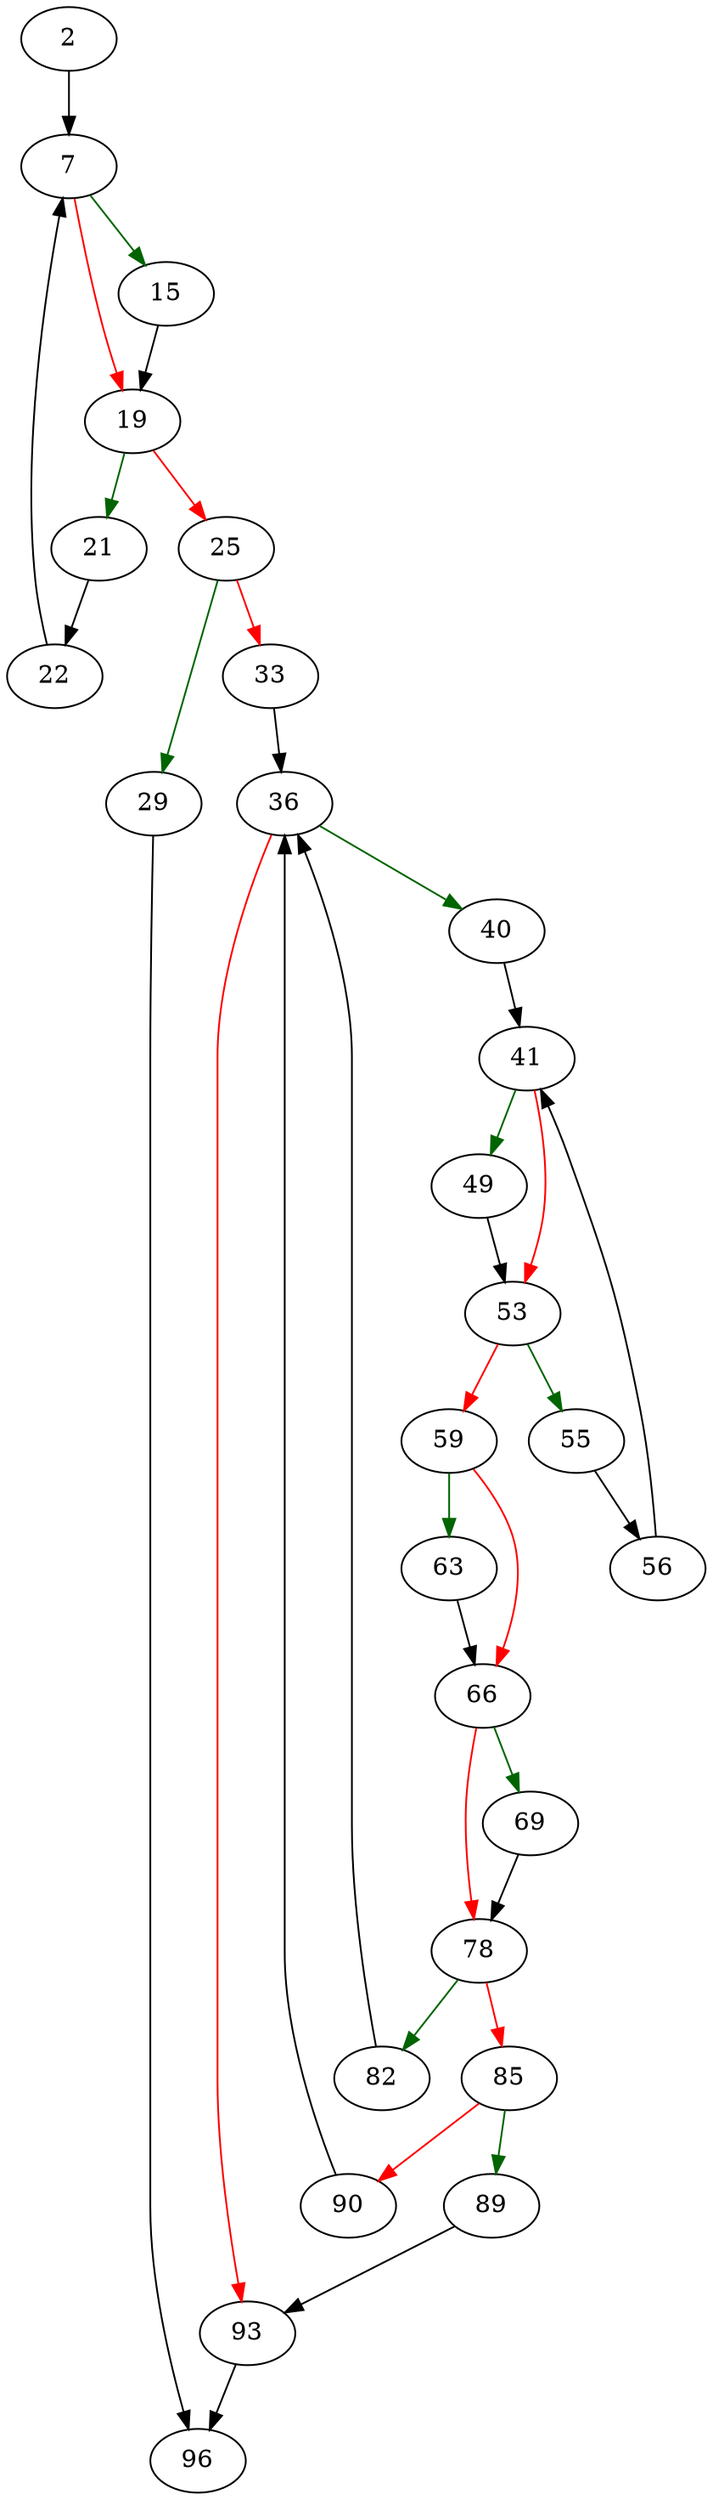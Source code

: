 strict digraph "output_quoted_string" {
	// Node definitions.
	2 [entry=true];
	7;
	15;
	19;
	21;
	25;
	22;
	29;
	33;
	96;
	36;
	40;
	93;
	41;
	49;
	53;
	55;
	59;
	56;
	63;
	66;
	69;
	78;
	82;
	85;
	89;
	90;

	// Edge definitions.
	2 -> 7;
	7 -> 15 [
		color=darkgreen
		cond=true
	];
	7 -> 19 [
		color=red
		cond=false
	];
	15 -> 19;
	19 -> 21 [
		color=darkgreen
		cond=true
	];
	19 -> 25 [
		color=red
		cond=false
	];
	21 -> 22;
	25 -> 29 [
		color=darkgreen
		cond=true
	];
	25 -> 33 [
		color=red
		cond=false
	];
	22 -> 7;
	29 -> 96;
	33 -> 36;
	36 -> 40 [
		color=darkgreen
		cond=true
	];
	36 -> 93 [
		color=red
		cond=false
	];
	40 -> 41;
	93 -> 96;
	41 -> 49 [
		color=darkgreen
		cond=true
	];
	41 -> 53 [
		color=red
		cond=false
	];
	49 -> 53;
	53 -> 55 [
		color=darkgreen
		cond=true
	];
	53 -> 59 [
		color=red
		cond=false
	];
	55 -> 56;
	59 -> 63 [
		color=darkgreen
		cond=true
	];
	59 -> 66 [
		color=red
		cond=false
	];
	56 -> 41;
	63 -> 66;
	66 -> 69 [
		color=darkgreen
		cond=true
	];
	66 -> 78 [
		color=red
		cond=false
	];
	69 -> 78;
	78 -> 82 [
		color=darkgreen
		cond=true
	];
	78 -> 85 [
		color=red
		cond=false
	];
	82 -> 36;
	85 -> 89 [
		color=darkgreen
		cond=true
	];
	85 -> 90 [
		color=red
		cond=false
	];
	89 -> 93;
	90 -> 36;
}